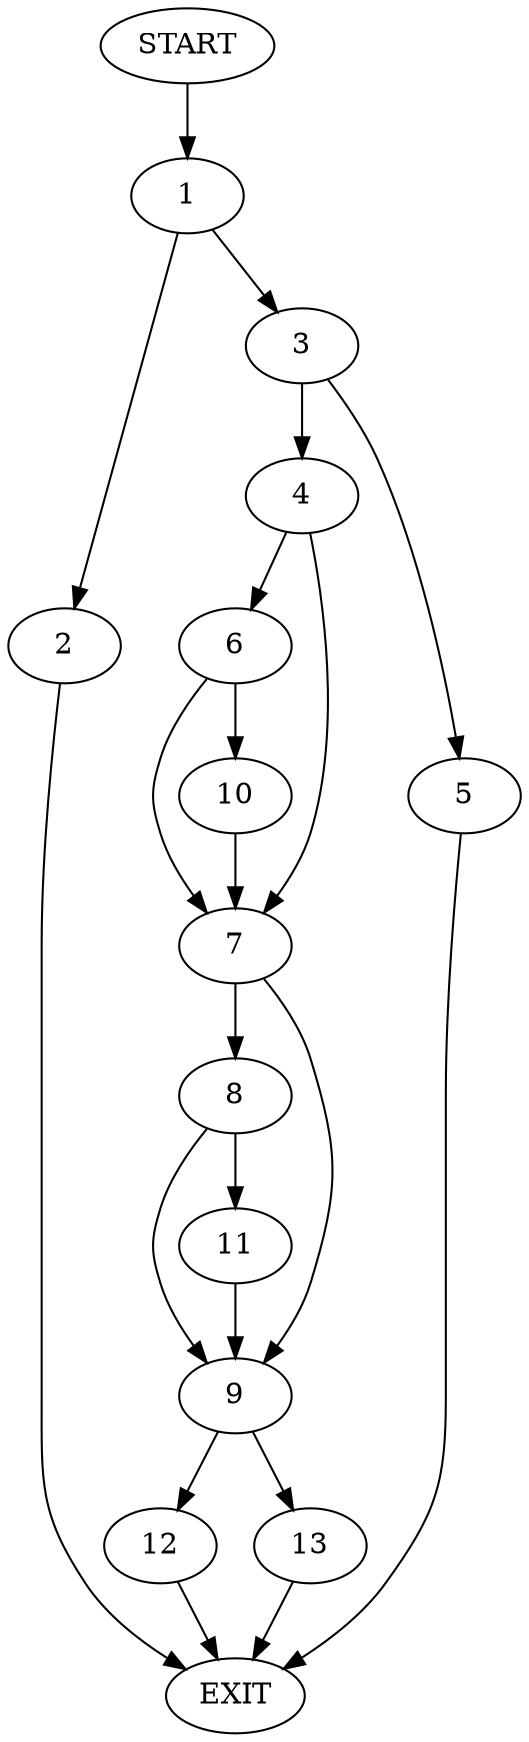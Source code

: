 digraph {
0 [label="START"]
14 [label="EXIT"]
0 -> 1
1 -> 2
1 -> 3
2 -> 14
3 -> 4
3 -> 5
5 -> 14
4 -> 6
4 -> 7
7 -> 8
7 -> 9
6 -> 10
6 -> 7
10 -> 7
8 -> 9
8 -> 11
9 -> 12
9 -> 13
11 -> 9
13 -> 14
12 -> 14
}
